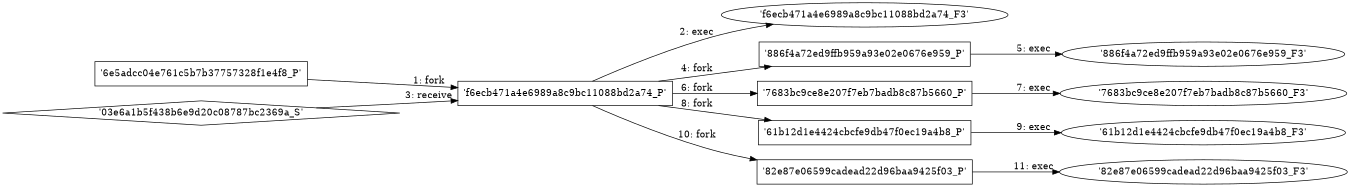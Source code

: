 digraph "D:\Learning\Paper\apt\基于CTI的攻击预警\Dataset\攻击图\ASGfromALLCTI\Microsoft’s Free Security Tools – A Deeper Look at XSS Attacks and Microsoft’s free Anti-Cross-Site Scripting Library.dot" {
rankdir="LR"
size="9"
fixedsize="false"
splines="true"
nodesep=0.3
ranksep=0
fontsize=10
overlap="scalexy"
engine= "neato"
	"'6e5adcc04e761c5b7b37757328f1e4f8_P'" [node_type=Process shape=box]
	"'f6ecb471a4e6989a8c9bc11088bd2a74_P'" [node_type=Process shape=box]
	"'6e5adcc04e761c5b7b37757328f1e4f8_P'" -> "'f6ecb471a4e6989a8c9bc11088bd2a74_P'" [label="1: fork"]
	"'f6ecb471a4e6989a8c9bc11088bd2a74_P'" [node_type=Process shape=box]
	"'f6ecb471a4e6989a8c9bc11088bd2a74_F3'" [node_type=File shape=ellipse]
	"'f6ecb471a4e6989a8c9bc11088bd2a74_P'" -> "'f6ecb471a4e6989a8c9bc11088bd2a74_F3'" [label="2: exec"]
	"'f6ecb471a4e6989a8c9bc11088bd2a74_P'" [node_type=Process shape=box]
	"'03e6a1b5f438b6e9d20c08787bc2369a_S'" [node_type=Socket shape=diamond]
	"'03e6a1b5f438b6e9d20c08787bc2369a_S'" -> "'f6ecb471a4e6989a8c9bc11088bd2a74_P'" [label="3: receive"]
	"'f6ecb471a4e6989a8c9bc11088bd2a74_P'" [node_type=Process shape=box]
	"'886f4a72ed9ffb959a93e02e0676e959_P'" [node_type=Process shape=box]
	"'f6ecb471a4e6989a8c9bc11088bd2a74_P'" -> "'886f4a72ed9ffb959a93e02e0676e959_P'" [label="4: fork"]
	"'886f4a72ed9ffb959a93e02e0676e959_P'" [node_type=Process shape=box]
	"'886f4a72ed9ffb959a93e02e0676e959_F3'" [node_type=File shape=ellipse]
	"'886f4a72ed9ffb959a93e02e0676e959_P'" -> "'886f4a72ed9ffb959a93e02e0676e959_F3'" [label="5: exec"]
	"'f6ecb471a4e6989a8c9bc11088bd2a74_P'" [node_type=Process shape=box]
	"'7683bc9ce8e207f7eb7badb8c87b5660_P'" [node_type=Process shape=box]
	"'f6ecb471a4e6989a8c9bc11088bd2a74_P'" -> "'7683bc9ce8e207f7eb7badb8c87b5660_P'" [label="6: fork"]
	"'7683bc9ce8e207f7eb7badb8c87b5660_P'" [node_type=Process shape=box]
	"'7683bc9ce8e207f7eb7badb8c87b5660_F3'" [node_type=File shape=ellipse]
	"'7683bc9ce8e207f7eb7badb8c87b5660_P'" -> "'7683bc9ce8e207f7eb7badb8c87b5660_F3'" [label="7: exec"]
	"'f6ecb471a4e6989a8c9bc11088bd2a74_P'" [node_type=Process shape=box]
	"'61b12d1e4424cbcfe9db47f0ec19a4b8_P'" [node_type=Process shape=box]
	"'f6ecb471a4e6989a8c9bc11088bd2a74_P'" -> "'61b12d1e4424cbcfe9db47f0ec19a4b8_P'" [label="8: fork"]
	"'61b12d1e4424cbcfe9db47f0ec19a4b8_P'" [node_type=Process shape=box]
	"'61b12d1e4424cbcfe9db47f0ec19a4b8_F3'" [node_type=File shape=ellipse]
	"'61b12d1e4424cbcfe9db47f0ec19a4b8_P'" -> "'61b12d1e4424cbcfe9db47f0ec19a4b8_F3'" [label="9: exec"]
	"'f6ecb471a4e6989a8c9bc11088bd2a74_P'" [node_type=Process shape=box]
	"'82e87e06599cadead22d96baa9425f03_P'" [node_type=Process shape=box]
	"'f6ecb471a4e6989a8c9bc11088bd2a74_P'" -> "'82e87e06599cadead22d96baa9425f03_P'" [label="10: fork"]
	"'82e87e06599cadead22d96baa9425f03_P'" [node_type=Process shape=box]
	"'82e87e06599cadead22d96baa9425f03_F3'" [node_type=File shape=ellipse]
	"'82e87e06599cadead22d96baa9425f03_P'" -> "'82e87e06599cadead22d96baa9425f03_F3'" [label="11: exec"]
}
